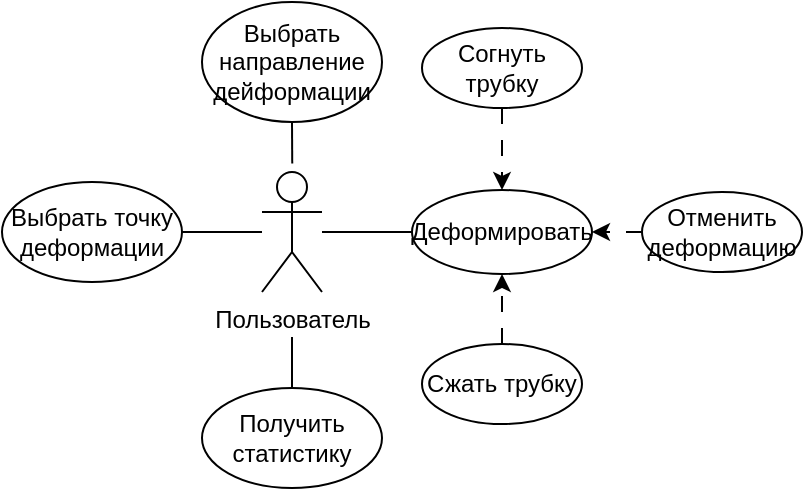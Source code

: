 <mxfile version="26.2.2">
  <diagram name="Страница — 1" id="w_lFXddrGqPjPAL7E5iz">
    <mxGraphModel dx="610" dy="458" grid="1" gridSize="10" guides="1" tooltips="1" connect="1" arrows="1" fold="1" page="1" pageScale="1" pageWidth="827" pageHeight="1169" math="0" shadow="0">
      <root>
        <mxCell id="0" />
        <mxCell id="1" parent="0" />
        <mxCell id="3MKfPfhFdVEVH39Xw8Wg-4" style="edgeStyle=orthogonalEdgeStyle;rounded=0;orthogonalLoop=1;jettySize=auto;html=1;endArrow=none;startFill=0;" parent="1" source="3MKfPfhFdVEVH39Xw8Wg-1" target="3MKfPfhFdVEVH39Xw8Wg-2" edge="1">
          <mxGeometry relative="1" as="geometry" />
        </mxCell>
        <mxCell id="3MKfPfhFdVEVH39Xw8Wg-1" value="Пользователь" style="shape=umlActor;verticalLabelPosition=bottom;verticalAlign=top;html=1;outlineConnect=0;" parent="1" vertex="1">
          <mxGeometry x="360" y="370" width="30" height="60" as="geometry" />
        </mxCell>
        <mxCell id="3MKfPfhFdVEVH39Xw8Wg-2" value="Деформировать" style="ellipse;whiteSpace=wrap;html=1;" parent="1" vertex="1">
          <mxGeometry x="435" y="379" width="90" height="42" as="geometry" />
        </mxCell>
        <mxCell id="3MKfPfhFdVEVH39Xw8Wg-5" value="Согнуть трубку" style="ellipse;whiteSpace=wrap;html=1;" parent="1" vertex="1">
          <mxGeometry x="440" y="298" width="80" height="40" as="geometry" />
        </mxCell>
        <mxCell id="3MKfPfhFdVEVH39Xw8Wg-6" value="Отменить деформацию" style="ellipse;whiteSpace=wrap;html=1;" parent="1" vertex="1">
          <mxGeometry x="550" y="380" width="80" height="40" as="geometry" />
        </mxCell>
        <mxCell id="3MKfPfhFdVEVH39Xw8Wg-10" value="" style="endArrow=classic;html=1;rounded=0;exitX=0.5;exitY=1;exitDx=0;exitDy=0;entryX=0.5;entryY=0;entryDx=0;entryDy=0;dashed=1;dashPattern=8 8;" parent="1" source="3MKfPfhFdVEVH39Xw8Wg-5" target="3MKfPfhFdVEVH39Xw8Wg-2" edge="1">
          <mxGeometry width="50" height="50" relative="1" as="geometry">
            <mxPoint x="466" y="440" as="sourcePoint" />
            <mxPoint x="516" y="390" as="targetPoint" />
          </mxGeometry>
        </mxCell>
        <mxCell id="3MKfPfhFdVEVH39Xw8Wg-12" value="" style="endArrow=classic;html=1;rounded=0;entryX=1;entryY=0.5;entryDx=0;entryDy=0;exitX=0;exitY=0.5;exitDx=0;exitDy=0;dashed=1;dashPattern=8 8;" parent="1" source="3MKfPfhFdVEVH39Xw8Wg-6" target="3MKfPfhFdVEVH39Xw8Wg-2" edge="1">
          <mxGeometry width="50" height="50" relative="1" as="geometry">
            <mxPoint x="466" y="440" as="sourcePoint" />
            <mxPoint x="516" y="390" as="targetPoint" />
          </mxGeometry>
        </mxCell>
        <mxCell id="8lYfrokgDacJiOp0odQK-11" style="edgeStyle=orthogonalEdgeStyle;rounded=0;orthogonalLoop=1;jettySize=auto;html=1;exitX=1;exitY=0.5;exitDx=0;exitDy=0;endArrow=none;startFill=0;" parent="1" source="8lYfrokgDacJiOp0odQK-2" target="3MKfPfhFdVEVH39Xw8Wg-1" edge="1">
          <mxGeometry relative="1" as="geometry" />
        </mxCell>
        <mxCell id="8lYfrokgDacJiOp0odQK-2" value="Выбрать точку деформации" style="ellipse;whiteSpace=wrap;html=1;" parent="1" vertex="1">
          <mxGeometry x="230" y="375" width="90" height="50" as="geometry" />
        </mxCell>
        <mxCell id="17_6KKMnwn-uGj-AgSd_-3" style="edgeStyle=orthogonalEdgeStyle;rounded=0;orthogonalLoop=1;jettySize=auto;html=1;exitX=0.5;exitY=1;exitDx=0;exitDy=0;endArrow=none;startFill=0;" parent="1" source="17_6KKMnwn-uGj-AgSd_-1" edge="1">
          <mxGeometry relative="1" as="geometry">
            <mxPoint x="375.118" y="365.765" as="targetPoint" />
          </mxGeometry>
        </mxCell>
        <mxCell id="17_6KKMnwn-uGj-AgSd_-1" value="Выбрать направление дейформации" style="ellipse;whiteSpace=wrap;html=1;" parent="1" vertex="1">
          <mxGeometry x="330" y="285" width="90" height="60" as="geometry" />
        </mxCell>
        <mxCell id="17_6KKMnwn-uGj-AgSd_-5" style="edgeStyle=orthogonalEdgeStyle;rounded=0;orthogonalLoop=1;jettySize=auto;html=1;exitX=0.5;exitY=0;exitDx=0;exitDy=0;endArrow=none;startFill=0;" parent="1" source="17_6KKMnwn-uGj-AgSd_-4" edge="1">
          <mxGeometry relative="1" as="geometry">
            <mxPoint x="375" y="452.5" as="targetPoint" />
          </mxGeometry>
        </mxCell>
        <mxCell id="17_6KKMnwn-uGj-AgSd_-4" value="Получить статистику" style="ellipse;whiteSpace=wrap;html=1;" parent="1" vertex="1">
          <mxGeometry x="330" y="478" width="90" height="50" as="geometry" />
        </mxCell>
        <mxCell id="SOS9H8TK4m6KroPZ2non-2" style="edgeStyle=orthogonalEdgeStyle;rounded=0;orthogonalLoop=1;jettySize=auto;html=1;exitX=0.5;exitY=0;exitDx=0;exitDy=0;entryX=0.5;entryY=1;entryDx=0;entryDy=0;dashed=1;dashPattern=8 8;" edge="1" parent="1" source="SOS9H8TK4m6KroPZ2non-1" target="3MKfPfhFdVEVH39Xw8Wg-2">
          <mxGeometry relative="1" as="geometry" />
        </mxCell>
        <mxCell id="SOS9H8TK4m6KroPZ2non-1" value="Сжать трубку" style="ellipse;whiteSpace=wrap;html=1;" vertex="1" parent="1">
          <mxGeometry x="440" y="456" width="80" height="40" as="geometry" />
        </mxCell>
      </root>
    </mxGraphModel>
  </diagram>
</mxfile>
